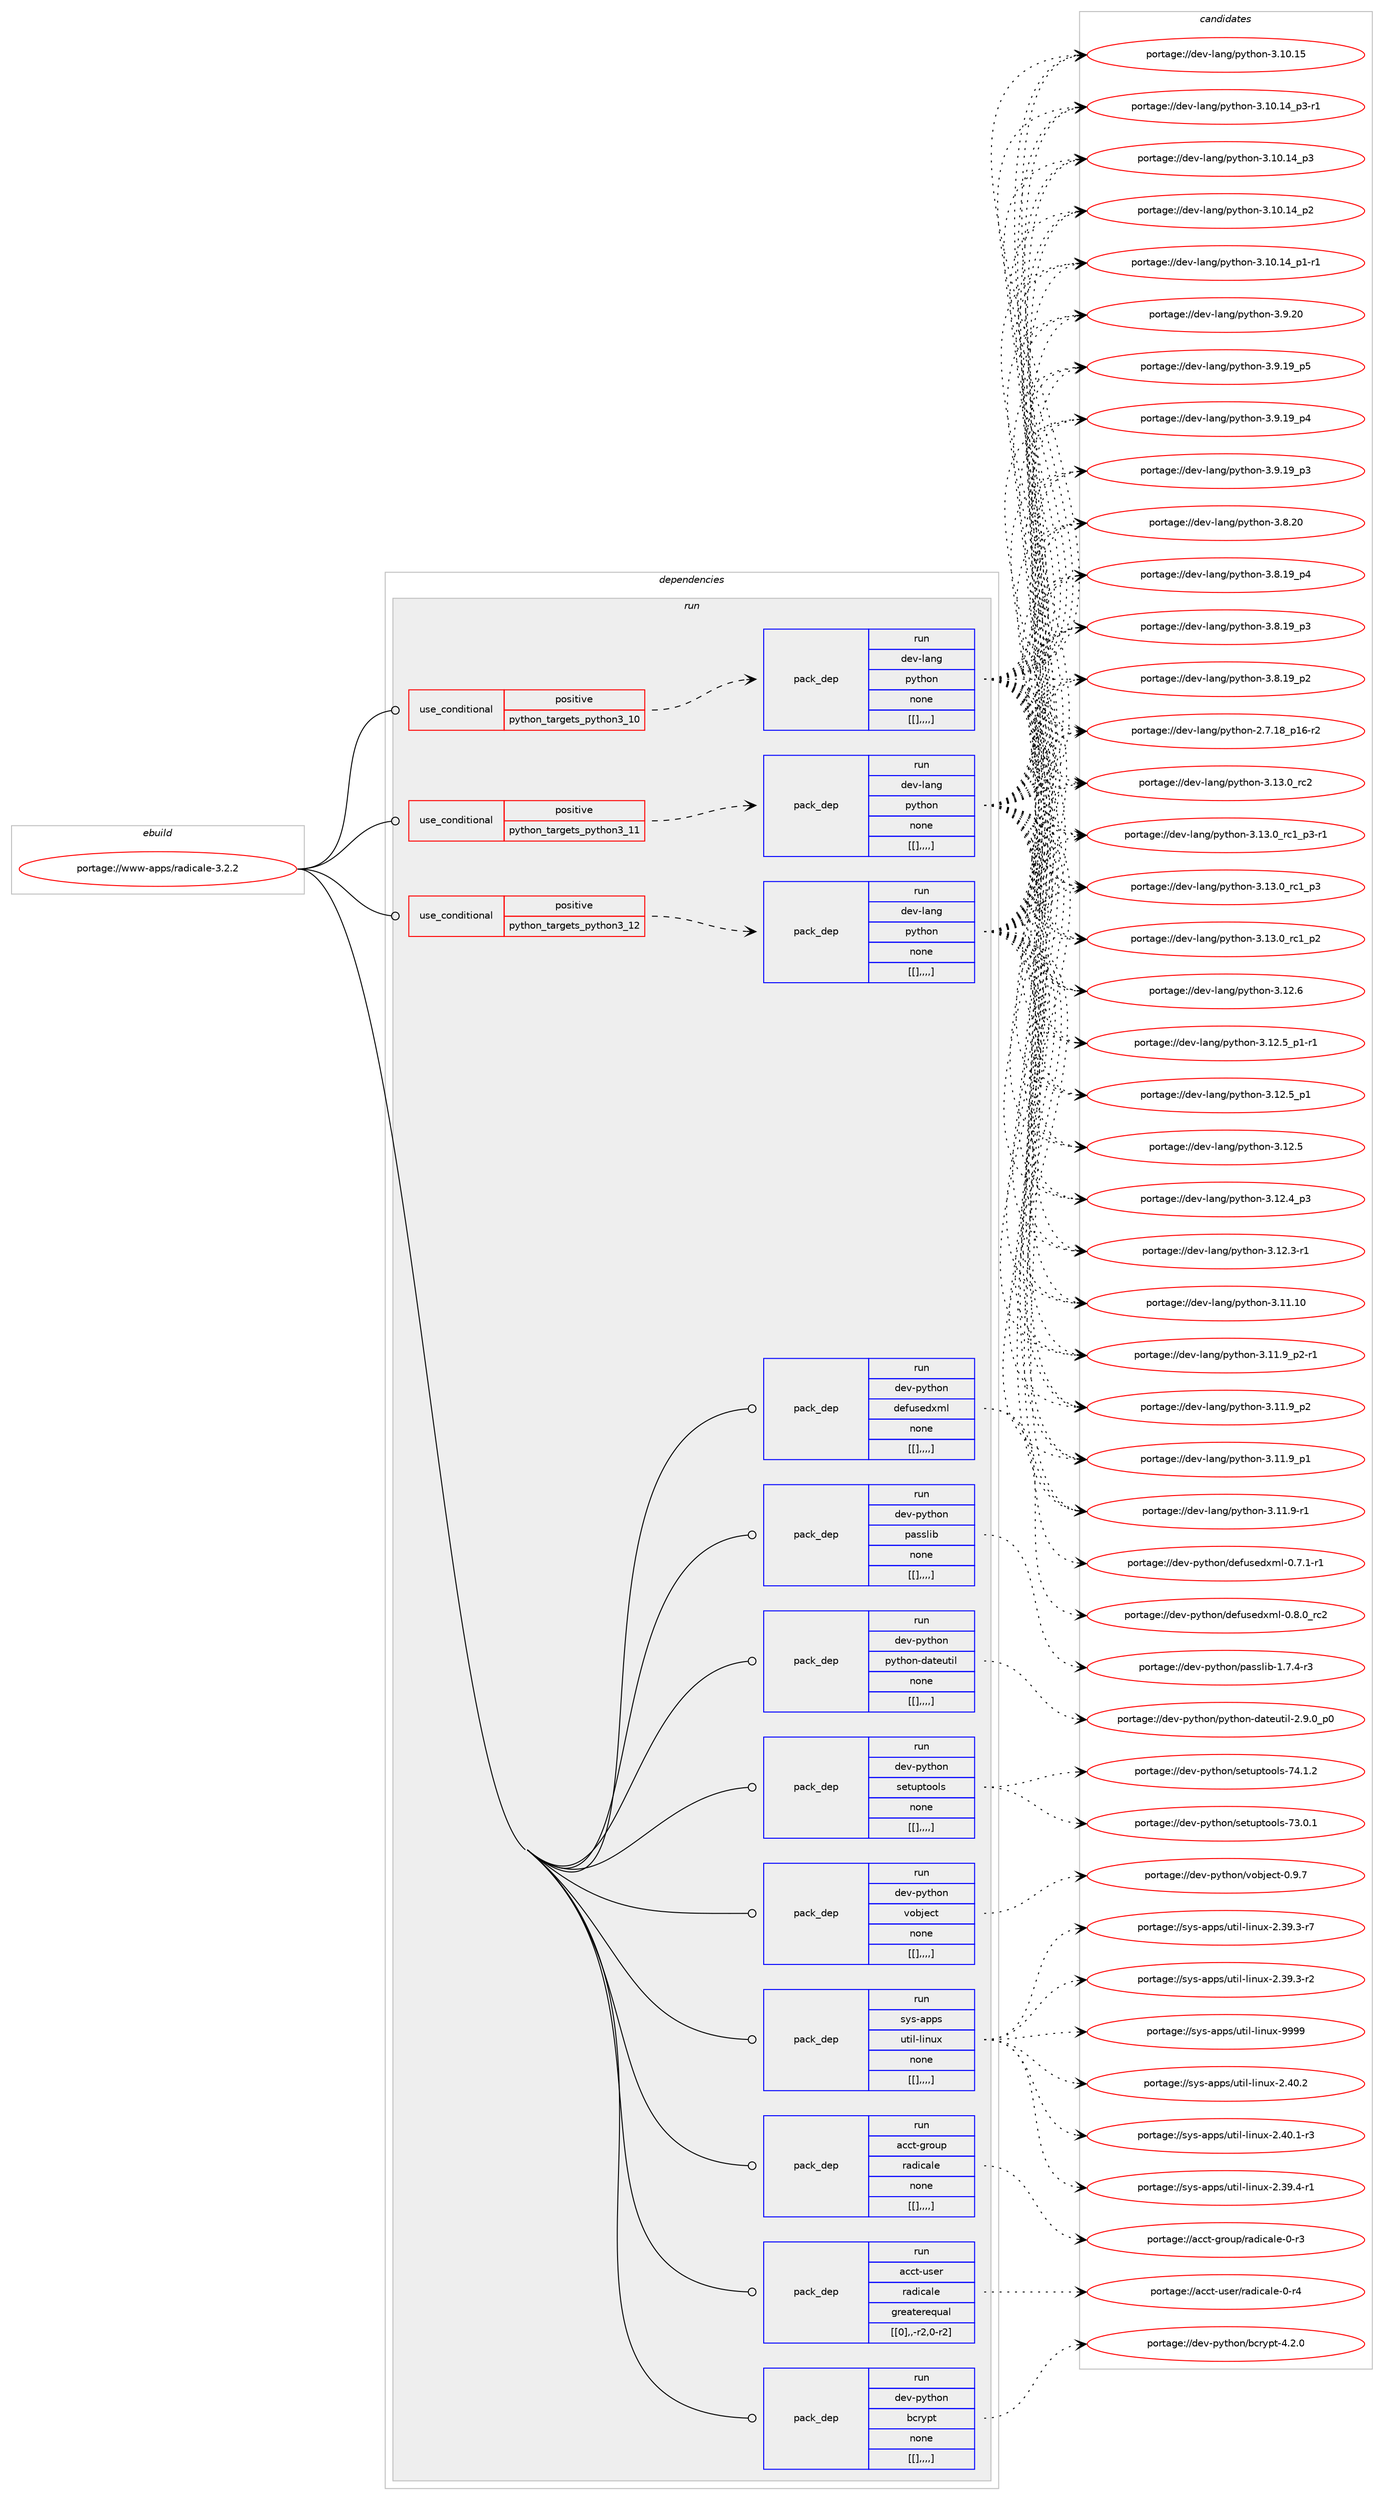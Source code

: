 digraph prolog {

# *************
# Graph options
# *************

newrank=true;
concentrate=true;
compound=true;
graph [rankdir=LR,fontname=Helvetica,fontsize=10,ranksep=1.5];#, ranksep=2.5, nodesep=0.2];
edge  [arrowhead=vee];
node  [fontname=Helvetica,fontsize=10];

# **********
# The ebuild
# **********

subgraph cluster_leftcol {
color=gray;
label=<<i>ebuild</i>>;
id [label="portage://www-apps/radicale-3.2.2", color=red, width=4, href="../www-apps/radicale-3.2.2.svg"];
}

# ****************
# The dependencies
# ****************

subgraph cluster_midcol {
color=gray;
label=<<i>dependencies</i>>;
subgraph cluster_compile {
fillcolor="#eeeeee";
style=filled;
label=<<i>compile</i>>;
}
subgraph cluster_compileandrun {
fillcolor="#eeeeee";
style=filled;
label=<<i>compile and run</i>>;
}
subgraph cluster_run {
fillcolor="#eeeeee";
style=filled;
label=<<i>run</i>>;
subgraph cond123975 {
dependency466118 [label=<<TABLE BORDER="0" CELLBORDER="1" CELLSPACING="0" CELLPADDING="4"><TR><TD ROWSPAN="3" CELLPADDING="10">use_conditional</TD></TR><TR><TD>positive</TD></TR><TR><TD>python_targets_python3_10</TD></TR></TABLE>>, shape=none, color=red];
subgraph pack338712 {
dependency466119 [label=<<TABLE BORDER="0" CELLBORDER="1" CELLSPACING="0" CELLPADDING="4" WIDTH="220"><TR><TD ROWSPAN="6" CELLPADDING="30">pack_dep</TD></TR><TR><TD WIDTH="110">run</TD></TR><TR><TD>dev-lang</TD></TR><TR><TD>python</TD></TR><TR><TD>none</TD></TR><TR><TD>[[],,,,]</TD></TR></TABLE>>, shape=none, color=blue];
}
dependency466118:e -> dependency466119:w [weight=20,style="dashed",arrowhead="vee"];
}
id:e -> dependency466118:w [weight=20,style="solid",arrowhead="odot"];
subgraph cond123976 {
dependency466120 [label=<<TABLE BORDER="0" CELLBORDER="1" CELLSPACING="0" CELLPADDING="4"><TR><TD ROWSPAN="3" CELLPADDING="10">use_conditional</TD></TR><TR><TD>positive</TD></TR><TR><TD>python_targets_python3_11</TD></TR></TABLE>>, shape=none, color=red];
subgraph pack338713 {
dependency466121 [label=<<TABLE BORDER="0" CELLBORDER="1" CELLSPACING="0" CELLPADDING="4" WIDTH="220"><TR><TD ROWSPAN="6" CELLPADDING="30">pack_dep</TD></TR><TR><TD WIDTH="110">run</TD></TR><TR><TD>dev-lang</TD></TR><TR><TD>python</TD></TR><TR><TD>none</TD></TR><TR><TD>[[],,,,]</TD></TR></TABLE>>, shape=none, color=blue];
}
dependency466120:e -> dependency466121:w [weight=20,style="dashed",arrowhead="vee"];
}
id:e -> dependency466120:w [weight=20,style="solid",arrowhead="odot"];
subgraph cond123977 {
dependency466122 [label=<<TABLE BORDER="0" CELLBORDER="1" CELLSPACING="0" CELLPADDING="4"><TR><TD ROWSPAN="3" CELLPADDING="10">use_conditional</TD></TR><TR><TD>positive</TD></TR><TR><TD>python_targets_python3_12</TD></TR></TABLE>>, shape=none, color=red];
subgraph pack338714 {
dependency466123 [label=<<TABLE BORDER="0" CELLBORDER="1" CELLSPACING="0" CELLPADDING="4" WIDTH="220"><TR><TD ROWSPAN="6" CELLPADDING="30">pack_dep</TD></TR><TR><TD WIDTH="110">run</TD></TR><TR><TD>dev-lang</TD></TR><TR><TD>python</TD></TR><TR><TD>none</TD></TR><TR><TD>[[],,,,]</TD></TR></TABLE>>, shape=none, color=blue];
}
dependency466122:e -> dependency466123:w [weight=20,style="dashed",arrowhead="vee"];
}
id:e -> dependency466122:w [weight=20,style="solid",arrowhead="odot"];
subgraph pack338715 {
dependency466124 [label=<<TABLE BORDER="0" CELLBORDER="1" CELLSPACING="0" CELLPADDING="4" WIDTH="220"><TR><TD ROWSPAN="6" CELLPADDING="30">pack_dep</TD></TR><TR><TD WIDTH="110">run</TD></TR><TR><TD>acct-group</TD></TR><TR><TD>radicale</TD></TR><TR><TD>none</TD></TR><TR><TD>[[],,,,]</TD></TR></TABLE>>, shape=none, color=blue];
}
id:e -> dependency466124:w [weight=20,style="solid",arrowhead="odot"];
subgraph pack338716 {
dependency466125 [label=<<TABLE BORDER="0" CELLBORDER="1" CELLSPACING="0" CELLPADDING="4" WIDTH="220"><TR><TD ROWSPAN="6" CELLPADDING="30">pack_dep</TD></TR><TR><TD WIDTH="110">run</TD></TR><TR><TD>acct-user</TD></TR><TR><TD>radicale</TD></TR><TR><TD>greaterequal</TD></TR><TR><TD>[[0],,-r2,0-r2]</TD></TR></TABLE>>, shape=none, color=blue];
}
id:e -> dependency466125:w [weight=20,style="solid",arrowhead="odot"];
subgraph pack338717 {
dependency466126 [label=<<TABLE BORDER="0" CELLBORDER="1" CELLSPACING="0" CELLPADDING="4" WIDTH="220"><TR><TD ROWSPAN="6" CELLPADDING="30">pack_dep</TD></TR><TR><TD WIDTH="110">run</TD></TR><TR><TD>dev-python</TD></TR><TR><TD>bcrypt</TD></TR><TR><TD>none</TD></TR><TR><TD>[[],,,,]</TD></TR></TABLE>>, shape=none, color=blue];
}
id:e -> dependency466126:w [weight=20,style="solid",arrowhead="odot"];
subgraph pack338718 {
dependency466127 [label=<<TABLE BORDER="0" CELLBORDER="1" CELLSPACING="0" CELLPADDING="4" WIDTH="220"><TR><TD ROWSPAN="6" CELLPADDING="30">pack_dep</TD></TR><TR><TD WIDTH="110">run</TD></TR><TR><TD>dev-python</TD></TR><TR><TD>defusedxml</TD></TR><TR><TD>none</TD></TR><TR><TD>[[],,,,]</TD></TR></TABLE>>, shape=none, color=blue];
}
id:e -> dependency466127:w [weight=20,style="solid",arrowhead="odot"];
subgraph pack338719 {
dependency466128 [label=<<TABLE BORDER="0" CELLBORDER="1" CELLSPACING="0" CELLPADDING="4" WIDTH="220"><TR><TD ROWSPAN="6" CELLPADDING="30">pack_dep</TD></TR><TR><TD WIDTH="110">run</TD></TR><TR><TD>dev-python</TD></TR><TR><TD>passlib</TD></TR><TR><TD>none</TD></TR><TR><TD>[[],,,,]</TD></TR></TABLE>>, shape=none, color=blue];
}
id:e -> dependency466128:w [weight=20,style="solid",arrowhead="odot"];
subgraph pack338720 {
dependency466129 [label=<<TABLE BORDER="0" CELLBORDER="1" CELLSPACING="0" CELLPADDING="4" WIDTH="220"><TR><TD ROWSPAN="6" CELLPADDING="30">pack_dep</TD></TR><TR><TD WIDTH="110">run</TD></TR><TR><TD>dev-python</TD></TR><TR><TD>python-dateutil</TD></TR><TR><TD>none</TD></TR><TR><TD>[[],,,,]</TD></TR></TABLE>>, shape=none, color=blue];
}
id:e -> dependency466129:w [weight=20,style="solid",arrowhead="odot"];
subgraph pack338721 {
dependency466130 [label=<<TABLE BORDER="0" CELLBORDER="1" CELLSPACING="0" CELLPADDING="4" WIDTH="220"><TR><TD ROWSPAN="6" CELLPADDING="30">pack_dep</TD></TR><TR><TD WIDTH="110">run</TD></TR><TR><TD>dev-python</TD></TR><TR><TD>setuptools</TD></TR><TR><TD>none</TD></TR><TR><TD>[[],,,,]</TD></TR></TABLE>>, shape=none, color=blue];
}
id:e -> dependency466130:w [weight=20,style="solid",arrowhead="odot"];
subgraph pack338722 {
dependency466131 [label=<<TABLE BORDER="0" CELLBORDER="1" CELLSPACING="0" CELLPADDING="4" WIDTH="220"><TR><TD ROWSPAN="6" CELLPADDING="30">pack_dep</TD></TR><TR><TD WIDTH="110">run</TD></TR><TR><TD>dev-python</TD></TR><TR><TD>vobject</TD></TR><TR><TD>none</TD></TR><TR><TD>[[],,,,]</TD></TR></TABLE>>, shape=none, color=blue];
}
id:e -> dependency466131:w [weight=20,style="solid",arrowhead="odot"];
subgraph pack338723 {
dependency466132 [label=<<TABLE BORDER="0" CELLBORDER="1" CELLSPACING="0" CELLPADDING="4" WIDTH="220"><TR><TD ROWSPAN="6" CELLPADDING="30">pack_dep</TD></TR><TR><TD WIDTH="110">run</TD></TR><TR><TD>sys-apps</TD></TR><TR><TD>util-linux</TD></TR><TR><TD>none</TD></TR><TR><TD>[[],,,,]</TD></TR></TABLE>>, shape=none, color=blue];
}
id:e -> dependency466132:w [weight=20,style="solid",arrowhead="odot"];
}
}

# **************
# The candidates
# **************

subgraph cluster_choices {
rank=same;
color=gray;
label=<<i>candidates</i>>;

subgraph choice338712 {
color=black;
nodesep=1;
choice10010111845108971101034711212111610411111045514649514648951149950 [label="portage://dev-lang/python-3.13.0_rc2", color=red, width=4,href="../dev-lang/python-3.13.0_rc2.svg"];
choice1001011184510897110103471121211161041111104551464951464895114994995112514511449 [label="portage://dev-lang/python-3.13.0_rc1_p3-r1", color=red, width=4,href="../dev-lang/python-3.13.0_rc1_p3-r1.svg"];
choice100101118451089711010347112121116104111110455146495146489511499499511251 [label="portage://dev-lang/python-3.13.0_rc1_p3", color=red, width=4,href="../dev-lang/python-3.13.0_rc1_p3.svg"];
choice100101118451089711010347112121116104111110455146495146489511499499511250 [label="portage://dev-lang/python-3.13.0_rc1_p2", color=red, width=4,href="../dev-lang/python-3.13.0_rc1_p2.svg"];
choice10010111845108971101034711212111610411111045514649504654 [label="portage://dev-lang/python-3.12.6", color=red, width=4,href="../dev-lang/python-3.12.6.svg"];
choice1001011184510897110103471121211161041111104551464950465395112494511449 [label="portage://dev-lang/python-3.12.5_p1-r1", color=red, width=4,href="../dev-lang/python-3.12.5_p1-r1.svg"];
choice100101118451089711010347112121116104111110455146495046539511249 [label="portage://dev-lang/python-3.12.5_p1", color=red, width=4,href="../dev-lang/python-3.12.5_p1.svg"];
choice10010111845108971101034711212111610411111045514649504653 [label="portage://dev-lang/python-3.12.5", color=red, width=4,href="../dev-lang/python-3.12.5.svg"];
choice100101118451089711010347112121116104111110455146495046529511251 [label="portage://dev-lang/python-3.12.4_p3", color=red, width=4,href="../dev-lang/python-3.12.4_p3.svg"];
choice100101118451089711010347112121116104111110455146495046514511449 [label="portage://dev-lang/python-3.12.3-r1", color=red, width=4,href="../dev-lang/python-3.12.3-r1.svg"];
choice1001011184510897110103471121211161041111104551464949464948 [label="portage://dev-lang/python-3.11.10", color=red, width=4,href="../dev-lang/python-3.11.10.svg"];
choice1001011184510897110103471121211161041111104551464949465795112504511449 [label="portage://dev-lang/python-3.11.9_p2-r1", color=red, width=4,href="../dev-lang/python-3.11.9_p2-r1.svg"];
choice100101118451089711010347112121116104111110455146494946579511250 [label="portage://dev-lang/python-3.11.9_p2", color=red, width=4,href="../dev-lang/python-3.11.9_p2.svg"];
choice100101118451089711010347112121116104111110455146494946579511249 [label="portage://dev-lang/python-3.11.9_p1", color=red, width=4,href="../dev-lang/python-3.11.9_p1.svg"];
choice100101118451089711010347112121116104111110455146494946574511449 [label="portage://dev-lang/python-3.11.9-r1", color=red, width=4,href="../dev-lang/python-3.11.9-r1.svg"];
choice1001011184510897110103471121211161041111104551464948464953 [label="portage://dev-lang/python-3.10.15", color=red, width=4,href="../dev-lang/python-3.10.15.svg"];
choice100101118451089711010347112121116104111110455146494846495295112514511449 [label="portage://dev-lang/python-3.10.14_p3-r1", color=red, width=4,href="../dev-lang/python-3.10.14_p3-r1.svg"];
choice10010111845108971101034711212111610411111045514649484649529511251 [label="portage://dev-lang/python-3.10.14_p3", color=red, width=4,href="../dev-lang/python-3.10.14_p3.svg"];
choice10010111845108971101034711212111610411111045514649484649529511250 [label="portage://dev-lang/python-3.10.14_p2", color=red, width=4,href="../dev-lang/python-3.10.14_p2.svg"];
choice100101118451089711010347112121116104111110455146494846495295112494511449 [label="portage://dev-lang/python-3.10.14_p1-r1", color=red, width=4,href="../dev-lang/python-3.10.14_p1-r1.svg"];
choice10010111845108971101034711212111610411111045514657465048 [label="portage://dev-lang/python-3.9.20", color=red, width=4,href="../dev-lang/python-3.9.20.svg"];
choice100101118451089711010347112121116104111110455146574649579511253 [label="portage://dev-lang/python-3.9.19_p5", color=red, width=4,href="../dev-lang/python-3.9.19_p5.svg"];
choice100101118451089711010347112121116104111110455146574649579511252 [label="portage://dev-lang/python-3.9.19_p4", color=red, width=4,href="../dev-lang/python-3.9.19_p4.svg"];
choice100101118451089711010347112121116104111110455146574649579511251 [label="portage://dev-lang/python-3.9.19_p3", color=red, width=4,href="../dev-lang/python-3.9.19_p3.svg"];
choice10010111845108971101034711212111610411111045514656465048 [label="portage://dev-lang/python-3.8.20", color=red, width=4,href="../dev-lang/python-3.8.20.svg"];
choice100101118451089711010347112121116104111110455146564649579511252 [label="portage://dev-lang/python-3.8.19_p4", color=red, width=4,href="../dev-lang/python-3.8.19_p4.svg"];
choice100101118451089711010347112121116104111110455146564649579511251 [label="portage://dev-lang/python-3.8.19_p3", color=red, width=4,href="../dev-lang/python-3.8.19_p3.svg"];
choice100101118451089711010347112121116104111110455146564649579511250 [label="portage://dev-lang/python-3.8.19_p2", color=red, width=4,href="../dev-lang/python-3.8.19_p2.svg"];
choice100101118451089711010347112121116104111110455046554649569511249544511450 [label="portage://dev-lang/python-2.7.18_p16-r2", color=red, width=4,href="../dev-lang/python-2.7.18_p16-r2.svg"];
dependency466119:e -> choice10010111845108971101034711212111610411111045514649514648951149950:w [style=dotted,weight="100"];
dependency466119:e -> choice1001011184510897110103471121211161041111104551464951464895114994995112514511449:w [style=dotted,weight="100"];
dependency466119:e -> choice100101118451089711010347112121116104111110455146495146489511499499511251:w [style=dotted,weight="100"];
dependency466119:e -> choice100101118451089711010347112121116104111110455146495146489511499499511250:w [style=dotted,weight="100"];
dependency466119:e -> choice10010111845108971101034711212111610411111045514649504654:w [style=dotted,weight="100"];
dependency466119:e -> choice1001011184510897110103471121211161041111104551464950465395112494511449:w [style=dotted,weight="100"];
dependency466119:e -> choice100101118451089711010347112121116104111110455146495046539511249:w [style=dotted,weight="100"];
dependency466119:e -> choice10010111845108971101034711212111610411111045514649504653:w [style=dotted,weight="100"];
dependency466119:e -> choice100101118451089711010347112121116104111110455146495046529511251:w [style=dotted,weight="100"];
dependency466119:e -> choice100101118451089711010347112121116104111110455146495046514511449:w [style=dotted,weight="100"];
dependency466119:e -> choice1001011184510897110103471121211161041111104551464949464948:w [style=dotted,weight="100"];
dependency466119:e -> choice1001011184510897110103471121211161041111104551464949465795112504511449:w [style=dotted,weight="100"];
dependency466119:e -> choice100101118451089711010347112121116104111110455146494946579511250:w [style=dotted,weight="100"];
dependency466119:e -> choice100101118451089711010347112121116104111110455146494946579511249:w [style=dotted,weight="100"];
dependency466119:e -> choice100101118451089711010347112121116104111110455146494946574511449:w [style=dotted,weight="100"];
dependency466119:e -> choice1001011184510897110103471121211161041111104551464948464953:w [style=dotted,weight="100"];
dependency466119:e -> choice100101118451089711010347112121116104111110455146494846495295112514511449:w [style=dotted,weight="100"];
dependency466119:e -> choice10010111845108971101034711212111610411111045514649484649529511251:w [style=dotted,weight="100"];
dependency466119:e -> choice10010111845108971101034711212111610411111045514649484649529511250:w [style=dotted,weight="100"];
dependency466119:e -> choice100101118451089711010347112121116104111110455146494846495295112494511449:w [style=dotted,weight="100"];
dependency466119:e -> choice10010111845108971101034711212111610411111045514657465048:w [style=dotted,weight="100"];
dependency466119:e -> choice100101118451089711010347112121116104111110455146574649579511253:w [style=dotted,weight="100"];
dependency466119:e -> choice100101118451089711010347112121116104111110455146574649579511252:w [style=dotted,weight="100"];
dependency466119:e -> choice100101118451089711010347112121116104111110455146574649579511251:w [style=dotted,weight="100"];
dependency466119:e -> choice10010111845108971101034711212111610411111045514656465048:w [style=dotted,weight="100"];
dependency466119:e -> choice100101118451089711010347112121116104111110455146564649579511252:w [style=dotted,weight="100"];
dependency466119:e -> choice100101118451089711010347112121116104111110455146564649579511251:w [style=dotted,weight="100"];
dependency466119:e -> choice100101118451089711010347112121116104111110455146564649579511250:w [style=dotted,weight="100"];
dependency466119:e -> choice100101118451089711010347112121116104111110455046554649569511249544511450:w [style=dotted,weight="100"];
}
subgraph choice338713 {
color=black;
nodesep=1;
choice10010111845108971101034711212111610411111045514649514648951149950 [label="portage://dev-lang/python-3.13.0_rc2", color=red, width=4,href="../dev-lang/python-3.13.0_rc2.svg"];
choice1001011184510897110103471121211161041111104551464951464895114994995112514511449 [label="portage://dev-lang/python-3.13.0_rc1_p3-r1", color=red, width=4,href="../dev-lang/python-3.13.0_rc1_p3-r1.svg"];
choice100101118451089711010347112121116104111110455146495146489511499499511251 [label="portage://dev-lang/python-3.13.0_rc1_p3", color=red, width=4,href="../dev-lang/python-3.13.0_rc1_p3.svg"];
choice100101118451089711010347112121116104111110455146495146489511499499511250 [label="portage://dev-lang/python-3.13.0_rc1_p2", color=red, width=4,href="../dev-lang/python-3.13.0_rc1_p2.svg"];
choice10010111845108971101034711212111610411111045514649504654 [label="portage://dev-lang/python-3.12.6", color=red, width=4,href="../dev-lang/python-3.12.6.svg"];
choice1001011184510897110103471121211161041111104551464950465395112494511449 [label="portage://dev-lang/python-3.12.5_p1-r1", color=red, width=4,href="../dev-lang/python-3.12.5_p1-r1.svg"];
choice100101118451089711010347112121116104111110455146495046539511249 [label="portage://dev-lang/python-3.12.5_p1", color=red, width=4,href="../dev-lang/python-3.12.5_p1.svg"];
choice10010111845108971101034711212111610411111045514649504653 [label="portage://dev-lang/python-3.12.5", color=red, width=4,href="../dev-lang/python-3.12.5.svg"];
choice100101118451089711010347112121116104111110455146495046529511251 [label="portage://dev-lang/python-3.12.4_p3", color=red, width=4,href="../dev-lang/python-3.12.4_p3.svg"];
choice100101118451089711010347112121116104111110455146495046514511449 [label="portage://dev-lang/python-3.12.3-r1", color=red, width=4,href="../dev-lang/python-3.12.3-r1.svg"];
choice1001011184510897110103471121211161041111104551464949464948 [label="portage://dev-lang/python-3.11.10", color=red, width=4,href="../dev-lang/python-3.11.10.svg"];
choice1001011184510897110103471121211161041111104551464949465795112504511449 [label="portage://dev-lang/python-3.11.9_p2-r1", color=red, width=4,href="../dev-lang/python-3.11.9_p2-r1.svg"];
choice100101118451089711010347112121116104111110455146494946579511250 [label="portage://dev-lang/python-3.11.9_p2", color=red, width=4,href="../dev-lang/python-3.11.9_p2.svg"];
choice100101118451089711010347112121116104111110455146494946579511249 [label="portage://dev-lang/python-3.11.9_p1", color=red, width=4,href="../dev-lang/python-3.11.9_p1.svg"];
choice100101118451089711010347112121116104111110455146494946574511449 [label="portage://dev-lang/python-3.11.9-r1", color=red, width=4,href="../dev-lang/python-3.11.9-r1.svg"];
choice1001011184510897110103471121211161041111104551464948464953 [label="portage://dev-lang/python-3.10.15", color=red, width=4,href="../dev-lang/python-3.10.15.svg"];
choice100101118451089711010347112121116104111110455146494846495295112514511449 [label="portage://dev-lang/python-3.10.14_p3-r1", color=red, width=4,href="../dev-lang/python-3.10.14_p3-r1.svg"];
choice10010111845108971101034711212111610411111045514649484649529511251 [label="portage://dev-lang/python-3.10.14_p3", color=red, width=4,href="../dev-lang/python-3.10.14_p3.svg"];
choice10010111845108971101034711212111610411111045514649484649529511250 [label="portage://dev-lang/python-3.10.14_p2", color=red, width=4,href="../dev-lang/python-3.10.14_p2.svg"];
choice100101118451089711010347112121116104111110455146494846495295112494511449 [label="portage://dev-lang/python-3.10.14_p1-r1", color=red, width=4,href="../dev-lang/python-3.10.14_p1-r1.svg"];
choice10010111845108971101034711212111610411111045514657465048 [label="portage://dev-lang/python-3.9.20", color=red, width=4,href="../dev-lang/python-3.9.20.svg"];
choice100101118451089711010347112121116104111110455146574649579511253 [label="portage://dev-lang/python-3.9.19_p5", color=red, width=4,href="../dev-lang/python-3.9.19_p5.svg"];
choice100101118451089711010347112121116104111110455146574649579511252 [label="portage://dev-lang/python-3.9.19_p4", color=red, width=4,href="../dev-lang/python-3.9.19_p4.svg"];
choice100101118451089711010347112121116104111110455146574649579511251 [label="portage://dev-lang/python-3.9.19_p3", color=red, width=4,href="../dev-lang/python-3.9.19_p3.svg"];
choice10010111845108971101034711212111610411111045514656465048 [label="portage://dev-lang/python-3.8.20", color=red, width=4,href="../dev-lang/python-3.8.20.svg"];
choice100101118451089711010347112121116104111110455146564649579511252 [label="portage://dev-lang/python-3.8.19_p4", color=red, width=4,href="../dev-lang/python-3.8.19_p4.svg"];
choice100101118451089711010347112121116104111110455146564649579511251 [label="portage://dev-lang/python-3.8.19_p3", color=red, width=4,href="../dev-lang/python-3.8.19_p3.svg"];
choice100101118451089711010347112121116104111110455146564649579511250 [label="portage://dev-lang/python-3.8.19_p2", color=red, width=4,href="../dev-lang/python-3.8.19_p2.svg"];
choice100101118451089711010347112121116104111110455046554649569511249544511450 [label="portage://dev-lang/python-2.7.18_p16-r2", color=red, width=4,href="../dev-lang/python-2.7.18_p16-r2.svg"];
dependency466121:e -> choice10010111845108971101034711212111610411111045514649514648951149950:w [style=dotted,weight="100"];
dependency466121:e -> choice1001011184510897110103471121211161041111104551464951464895114994995112514511449:w [style=dotted,weight="100"];
dependency466121:e -> choice100101118451089711010347112121116104111110455146495146489511499499511251:w [style=dotted,weight="100"];
dependency466121:e -> choice100101118451089711010347112121116104111110455146495146489511499499511250:w [style=dotted,weight="100"];
dependency466121:e -> choice10010111845108971101034711212111610411111045514649504654:w [style=dotted,weight="100"];
dependency466121:e -> choice1001011184510897110103471121211161041111104551464950465395112494511449:w [style=dotted,weight="100"];
dependency466121:e -> choice100101118451089711010347112121116104111110455146495046539511249:w [style=dotted,weight="100"];
dependency466121:e -> choice10010111845108971101034711212111610411111045514649504653:w [style=dotted,weight="100"];
dependency466121:e -> choice100101118451089711010347112121116104111110455146495046529511251:w [style=dotted,weight="100"];
dependency466121:e -> choice100101118451089711010347112121116104111110455146495046514511449:w [style=dotted,weight="100"];
dependency466121:e -> choice1001011184510897110103471121211161041111104551464949464948:w [style=dotted,weight="100"];
dependency466121:e -> choice1001011184510897110103471121211161041111104551464949465795112504511449:w [style=dotted,weight="100"];
dependency466121:e -> choice100101118451089711010347112121116104111110455146494946579511250:w [style=dotted,weight="100"];
dependency466121:e -> choice100101118451089711010347112121116104111110455146494946579511249:w [style=dotted,weight="100"];
dependency466121:e -> choice100101118451089711010347112121116104111110455146494946574511449:w [style=dotted,weight="100"];
dependency466121:e -> choice1001011184510897110103471121211161041111104551464948464953:w [style=dotted,weight="100"];
dependency466121:e -> choice100101118451089711010347112121116104111110455146494846495295112514511449:w [style=dotted,weight="100"];
dependency466121:e -> choice10010111845108971101034711212111610411111045514649484649529511251:w [style=dotted,weight="100"];
dependency466121:e -> choice10010111845108971101034711212111610411111045514649484649529511250:w [style=dotted,weight="100"];
dependency466121:e -> choice100101118451089711010347112121116104111110455146494846495295112494511449:w [style=dotted,weight="100"];
dependency466121:e -> choice10010111845108971101034711212111610411111045514657465048:w [style=dotted,weight="100"];
dependency466121:e -> choice100101118451089711010347112121116104111110455146574649579511253:w [style=dotted,weight="100"];
dependency466121:e -> choice100101118451089711010347112121116104111110455146574649579511252:w [style=dotted,weight="100"];
dependency466121:e -> choice100101118451089711010347112121116104111110455146574649579511251:w [style=dotted,weight="100"];
dependency466121:e -> choice10010111845108971101034711212111610411111045514656465048:w [style=dotted,weight="100"];
dependency466121:e -> choice100101118451089711010347112121116104111110455146564649579511252:w [style=dotted,weight="100"];
dependency466121:e -> choice100101118451089711010347112121116104111110455146564649579511251:w [style=dotted,weight="100"];
dependency466121:e -> choice100101118451089711010347112121116104111110455146564649579511250:w [style=dotted,weight="100"];
dependency466121:e -> choice100101118451089711010347112121116104111110455046554649569511249544511450:w [style=dotted,weight="100"];
}
subgraph choice338714 {
color=black;
nodesep=1;
choice10010111845108971101034711212111610411111045514649514648951149950 [label="portage://dev-lang/python-3.13.0_rc2", color=red, width=4,href="../dev-lang/python-3.13.0_rc2.svg"];
choice1001011184510897110103471121211161041111104551464951464895114994995112514511449 [label="portage://dev-lang/python-3.13.0_rc1_p3-r1", color=red, width=4,href="../dev-lang/python-3.13.0_rc1_p3-r1.svg"];
choice100101118451089711010347112121116104111110455146495146489511499499511251 [label="portage://dev-lang/python-3.13.0_rc1_p3", color=red, width=4,href="../dev-lang/python-3.13.0_rc1_p3.svg"];
choice100101118451089711010347112121116104111110455146495146489511499499511250 [label="portage://dev-lang/python-3.13.0_rc1_p2", color=red, width=4,href="../dev-lang/python-3.13.0_rc1_p2.svg"];
choice10010111845108971101034711212111610411111045514649504654 [label="portage://dev-lang/python-3.12.6", color=red, width=4,href="../dev-lang/python-3.12.6.svg"];
choice1001011184510897110103471121211161041111104551464950465395112494511449 [label="portage://dev-lang/python-3.12.5_p1-r1", color=red, width=4,href="../dev-lang/python-3.12.5_p1-r1.svg"];
choice100101118451089711010347112121116104111110455146495046539511249 [label="portage://dev-lang/python-3.12.5_p1", color=red, width=4,href="../dev-lang/python-3.12.5_p1.svg"];
choice10010111845108971101034711212111610411111045514649504653 [label="portage://dev-lang/python-3.12.5", color=red, width=4,href="../dev-lang/python-3.12.5.svg"];
choice100101118451089711010347112121116104111110455146495046529511251 [label="portage://dev-lang/python-3.12.4_p3", color=red, width=4,href="../dev-lang/python-3.12.4_p3.svg"];
choice100101118451089711010347112121116104111110455146495046514511449 [label="portage://dev-lang/python-3.12.3-r1", color=red, width=4,href="../dev-lang/python-3.12.3-r1.svg"];
choice1001011184510897110103471121211161041111104551464949464948 [label="portage://dev-lang/python-3.11.10", color=red, width=4,href="../dev-lang/python-3.11.10.svg"];
choice1001011184510897110103471121211161041111104551464949465795112504511449 [label="portage://dev-lang/python-3.11.9_p2-r1", color=red, width=4,href="../dev-lang/python-3.11.9_p2-r1.svg"];
choice100101118451089711010347112121116104111110455146494946579511250 [label="portage://dev-lang/python-3.11.9_p2", color=red, width=4,href="../dev-lang/python-3.11.9_p2.svg"];
choice100101118451089711010347112121116104111110455146494946579511249 [label="portage://dev-lang/python-3.11.9_p1", color=red, width=4,href="../dev-lang/python-3.11.9_p1.svg"];
choice100101118451089711010347112121116104111110455146494946574511449 [label="portage://dev-lang/python-3.11.9-r1", color=red, width=4,href="../dev-lang/python-3.11.9-r1.svg"];
choice1001011184510897110103471121211161041111104551464948464953 [label="portage://dev-lang/python-3.10.15", color=red, width=4,href="../dev-lang/python-3.10.15.svg"];
choice100101118451089711010347112121116104111110455146494846495295112514511449 [label="portage://dev-lang/python-3.10.14_p3-r1", color=red, width=4,href="../dev-lang/python-3.10.14_p3-r1.svg"];
choice10010111845108971101034711212111610411111045514649484649529511251 [label="portage://dev-lang/python-3.10.14_p3", color=red, width=4,href="../dev-lang/python-3.10.14_p3.svg"];
choice10010111845108971101034711212111610411111045514649484649529511250 [label="portage://dev-lang/python-3.10.14_p2", color=red, width=4,href="../dev-lang/python-3.10.14_p2.svg"];
choice100101118451089711010347112121116104111110455146494846495295112494511449 [label="portage://dev-lang/python-3.10.14_p1-r1", color=red, width=4,href="../dev-lang/python-3.10.14_p1-r1.svg"];
choice10010111845108971101034711212111610411111045514657465048 [label="portage://dev-lang/python-3.9.20", color=red, width=4,href="../dev-lang/python-3.9.20.svg"];
choice100101118451089711010347112121116104111110455146574649579511253 [label="portage://dev-lang/python-3.9.19_p5", color=red, width=4,href="../dev-lang/python-3.9.19_p5.svg"];
choice100101118451089711010347112121116104111110455146574649579511252 [label="portage://dev-lang/python-3.9.19_p4", color=red, width=4,href="../dev-lang/python-3.9.19_p4.svg"];
choice100101118451089711010347112121116104111110455146574649579511251 [label="portage://dev-lang/python-3.9.19_p3", color=red, width=4,href="../dev-lang/python-3.9.19_p3.svg"];
choice10010111845108971101034711212111610411111045514656465048 [label="portage://dev-lang/python-3.8.20", color=red, width=4,href="../dev-lang/python-3.8.20.svg"];
choice100101118451089711010347112121116104111110455146564649579511252 [label="portage://dev-lang/python-3.8.19_p4", color=red, width=4,href="../dev-lang/python-3.8.19_p4.svg"];
choice100101118451089711010347112121116104111110455146564649579511251 [label="portage://dev-lang/python-3.8.19_p3", color=red, width=4,href="../dev-lang/python-3.8.19_p3.svg"];
choice100101118451089711010347112121116104111110455146564649579511250 [label="portage://dev-lang/python-3.8.19_p2", color=red, width=4,href="../dev-lang/python-3.8.19_p2.svg"];
choice100101118451089711010347112121116104111110455046554649569511249544511450 [label="portage://dev-lang/python-2.7.18_p16-r2", color=red, width=4,href="../dev-lang/python-2.7.18_p16-r2.svg"];
dependency466123:e -> choice10010111845108971101034711212111610411111045514649514648951149950:w [style=dotted,weight="100"];
dependency466123:e -> choice1001011184510897110103471121211161041111104551464951464895114994995112514511449:w [style=dotted,weight="100"];
dependency466123:e -> choice100101118451089711010347112121116104111110455146495146489511499499511251:w [style=dotted,weight="100"];
dependency466123:e -> choice100101118451089711010347112121116104111110455146495146489511499499511250:w [style=dotted,weight="100"];
dependency466123:e -> choice10010111845108971101034711212111610411111045514649504654:w [style=dotted,weight="100"];
dependency466123:e -> choice1001011184510897110103471121211161041111104551464950465395112494511449:w [style=dotted,weight="100"];
dependency466123:e -> choice100101118451089711010347112121116104111110455146495046539511249:w [style=dotted,weight="100"];
dependency466123:e -> choice10010111845108971101034711212111610411111045514649504653:w [style=dotted,weight="100"];
dependency466123:e -> choice100101118451089711010347112121116104111110455146495046529511251:w [style=dotted,weight="100"];
dependency466123:e -> choice100101118451089711010347112121116104111110455146495046514511449:w [style=dotted,weight="100"];
dependency466123:e -> choice1001011184510897110103471121211161041111104551464949464948:w [style=dotted,weight="100"];
dependency466123:e -> choice1001011184510897110103471121211161041111104551464949465795112504511449:w [style=dotted,weight="100"];
dependency466123:e -> choice100101118451089711010347112121116104111110455146494946579511250:w [style=dotted,weight="100"];
dependency466123:e -> choice100101118451089711010347112121116104111110455146494946579511249:w [style=dotted,weight="100"];
dependency466123:e -> choice100101118451089711010347112121116104111110455146494946574511449:w [style=dotted,weight="100"];
dependency466123:e -> choice1001011184510897110103471121211161041111104551464948464953:w [style=dotted,weight="100"];
dependency466123:e -> choice100101118451089711010347112121116104111110455146494846495295112514511449:w [style=dotted,weight="100"];
dependency466123:e -> choice10010111845108971101034711212111610411111045514649484649529511251:w [style=dotted,weight="100"];
dependency466123:e -> choice10010111845108971101034711212111610411111045514649484649529511250:w [style=dotted,weight="100"];
dependency466123:e -> choice100101118451089711010347112121116104111110455146494846495295112494511449:w [style=dotted,weight="100"];
dependency466123:e -> choice10010111845108971101034711212111610411111045514657465048:w [style=dotted,weight="100"];
dependency466123:e -> choice100101118451089711010347112121116104111110455146574649579511253:w [style=dotted,weight="100"];
dependency466123:e -> choice100101118451089711010347112121116104111110455146574649579511252:w [style=dotted,weight="100"];
dependency466123:e -> choice100101118451089711010347112121116104111110455146574649579511251:w [style=dotted,weight="100"];
dependency466123:e -> choice10010111845108971101034711212111610411111045514656465048:w [style=dotted,weight="100"];
dependency466123:e -> choice100101118451089711010347112121116104111110455146564649579511252:w [style=dotted,weight="100"];
dependency466123:e -> choice100101118451089711010347112121116104111110455146564649579511251:w [style=dotted,weight="100"];
dependency466123:e -> choice100101118451089711010347112121116104111110455146564649579511250:w [style=dotted,weight="100"];
dependency466123:e -> choice100101118451089711010347112121116104111110455046554649569511249544511450:w [style=dotted,weight="100"];
}
subgraph choice338715 {
color=black;
nodesep=1;
choice979999116451031141111171124711497100105999710810145484511451 [label="portage://acct-group/radicale-0-r3", color=red, width=4,href="../acct-group/radicale-0-r3.svg"];
dependency466124:e -> choice979999116451031141111171124711497100105999710810145484511451:w [style=dotted,weight="100"];
}
subgraph choice338716 {
color=black;
nodesep=1;
choice979999116451171151011144711497100105999710810145484511452 [label="portage://acct-user/radicale-0-r4", color=red, width=4,href="../acct-user/radicale-0-r4.svg"];
dependency466125:e -> choice979999116451171151011144711497100105999710810145484511452:w [style=dotted,weight="100"];
}
subgraph choice338717 {
color=black;
nodesep=1;
choice10010111845112121116104111110479899114121112116455246504648 [label="portage://dev-python/bcrypt-4.2.0", color=red, width=4,href="../dev-python/bcrypt-4.2.0.svg"];
dependency466126:e -> choice10010111845112121116104111110479899114121112116455246504648:w [style=dotted,weight="100"];
}
subgraph choice338718 {
color=black;
nodesep=1;
choice1001011184511212111610411111047100101102117115101100120109108454846564648951149950 [label="portage://dev-python/defusedxml-0.8.0_rc2", color=red, width=4,href="../dev-python/defusedxml-0.8.0_rc2.svg"];
choice10010111845112121116104111110471001011021171151011001201091084548465546494511449 [label="portage://dev-python/defusedxml-0.7.1-r1", color=red, width=4,href="../dev-python/defusedxml-0.7.1-r1.svg"];
dependency466127:e -> choice1001011184511212111610411111047100101102117115101100120109108454846564648951149950:w [style=dotted,weight="100"];
dependency466127:e -> choice10010111845112121116104111110471001011021171151011001201091084548465546494511449:w [style=dotted,weight="100"];
}
subgraph choice338719 {
color=black;
nodesep=1;
choice100101118451121211161041111104711297115115108105984549465546524511451 [label="portage://dev-python/passlib-1.7.4-r3", color=red, width=4,href="../dev-python/passlib-1.7.4-r3.svg"];
dependency466128:e -> choice100101118451121211161041111104711297115115108105984549465546524511451:w [style=dotted,weight="100"];
}
subgraph choice338720 {
color=black;
nodesep=1;
choice100101118451121211161041111104711212111610411111045100971161011171161051084550465746489511248 [label="portage://dev-python/python-dateutil-2.9.0_p0", color=red, width=4,href="../dev-python/python-dateutil-2.9.0_p0.svg"];
dependency466129:e -> choice100101118451121211161041111104711212111610411111045100971161011171161051084550465746489511248:w [style=dotted,weight="100"];
}
subgraph choice338721 {
color=black;
nodesep=1;
choice100101118451121211161041111104711510111611711211611111110811545555246494650 [label="portage://dev-python/setuptools-74.1.2", color=red, width=4,href="../dev-python/setuptools-74.1.2.svg"];
choice100101118451121211161041111104711510111611711211611111110811545555146484649 [label="portage://dev-python/setuptools-73.0.1", color=red, width=4,href="../dev-python/setuptools-73.0.1.svg"];
dependency466130:e -> choice100101118451121211161041111104711510111611711211611111110811545555246494650:w [style=dotted,weight="100"];
dependency466130:e -> choice100101118451121211161041111104711510111611711211611111110811545555146484649:w [style=dotted,weight="100"];
}
subgraph choice338722 {
color=black;
nodesep=1;
choice10010111845112121116104111110471181119810610199116454846574655 [label="portage://dev-python/vobject-0.9.7", color=red, width=4,href="../dev-python/vobject-0.9.7.svg"];
dependency466131:e -> choice10010111845112121116104111110471181119810610199116454846574655:w [style=dotted,weight="100"];
}
subgraph choice338723 {
color=black;
nodesep=1;
choice115121115459711211211547117116105108451081051101171204557575757 [label="portage://sys-apps/util-linux-9999", color=red, width=4,href="../sys-apps/util-linux-9999.svg"];
choice1151211154597112112115471171161051084510810511011712045504652484650 [label="portage://sys-apps/util-linux-2.40.2", color=red, width=4,href="../sys-apps/util-linux-2.40.2.svg"];
choice11512111545971121121154711711610510845108105110117120455046524846494511451 [label="portage://sys-apps/util-linux-2.40.1-r3", color=red, width=4,href="../sys-apps/util-linux-2.40.1-r3.svg"];
choice11512111545971121121154711711610510845108105110117120455046515746524511449 [label="portage://sys-apps/util-linux-2.39.4-r1", color=red, width=4,href="../sys-apps/util-linux-2.39.4-r1.svg"];
choice11512111545971121121154711711610510845108105110117120455046515746514511455 [label="portage://sys-apps/util-linux-2.39.3-r7", color=red, width=4,href="../sys-apps/util-linux-2.39.3-r7.svg"];
choice11512111545971121121154711711610510845108105110117120455046515746514511450 [label="portage://sys-apps/util-linux-2.39.3-r2", color=red, width=4,href="../sys-apps/util-linux-2.39.3-r2.svg"];
dependency466132:e -> choice115121115459711211211547117116105108451081051101171204557575757:w [style=dotted,weight="100"];
dependency466132:e -> choice1151211154597112112115471171161051084510810511011712045504652484650:w [style=dotted,weight="100"];
dependency466132:e -> choice11512111545971121121154711711610510845108105110117120455046524846494511451:w [style=dotted,weight="100"];
dependency466132:e -> choice11512111545971121121154711711610510845108105110117120455046515746524511449:w [style=dotted,weight="100"];
dependency466132:e -> choice11512111545971121121154711711610510845108105110117120455046515746514511455:w [style=dotted,weight="100"];
dependency466132:e -> choice11512111545971121121154711711610510845108105110117120455046515746514511450:w [style=dotted,weight="100"];
}
}

}

